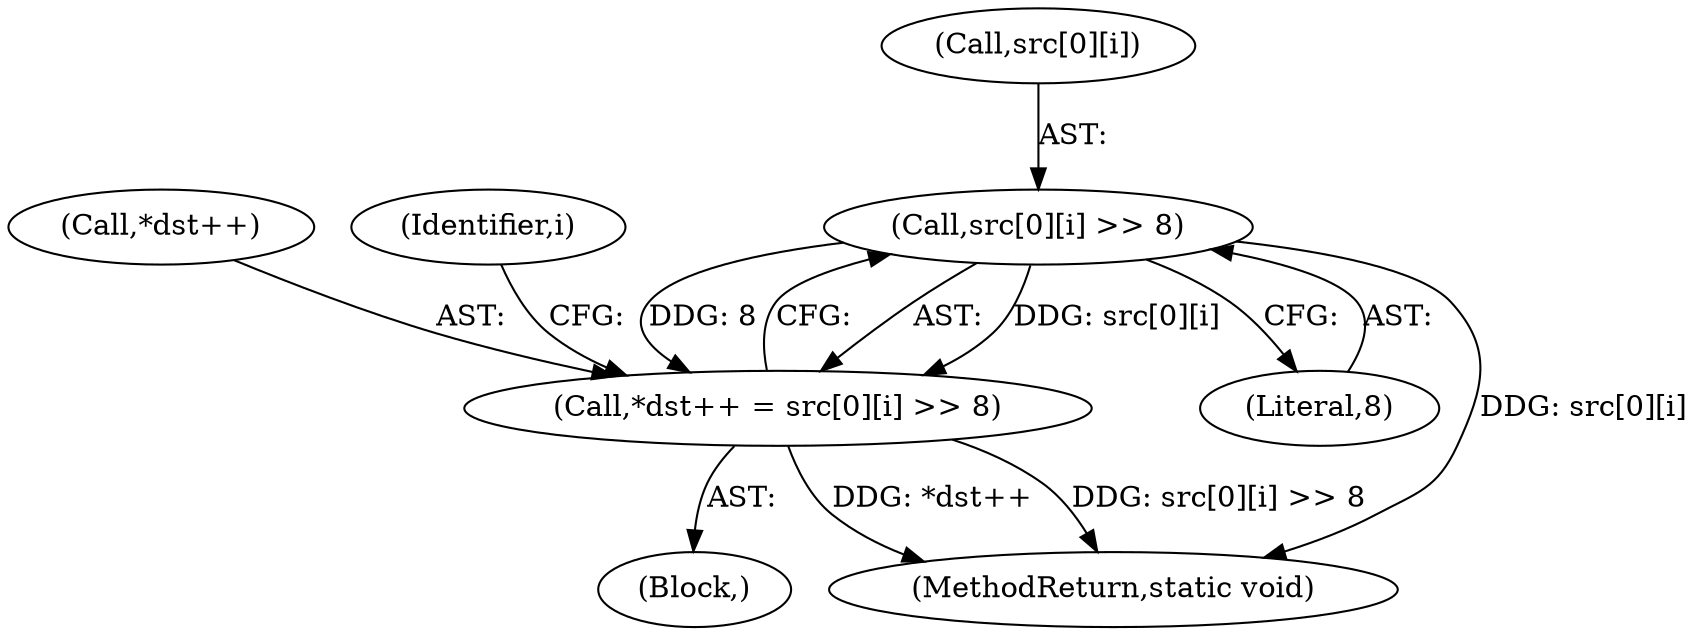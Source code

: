 digraph "0_Android_acc192347665943ca674acf117e4f74a88436922_1@array" {
"1000122" [label="(Call,src[0][i] >> 8)"];
"1000118" [label="(Call,*dst++ = src[0][i] >> 8)"];
"1000118" [label="(Call,*dst++ = src[0][i] >> 8)"];
"1000123" [label="(Call,src[0][i])"];
"1000119" [label="(Call,*dst++)"];
"1000128" [label="(Literal,8)"];
"1000122" [label="(Call,src[0][i] >> 8)"];
"1000129" [label="(MethodReturn,static void)"];
"1000116" [label="(Identifier,i)"];
"1000117" [label="(Block,)"];
"1000122" -> "1000118"  [label="AST: "];
"1000122" -> "1000128"  [label="CFG: "];
"1000123" -> "1000122"  [label="AST: "];
"1000128" -> "1000122"  [label="AST: "];
"1000118" -> "1000122"  [label="CFG: "];
"1000122" -> "1000129"  [label="DDG: src[0][i]"];
"1000122" -> "1000118"  [label="DDG: src[0][i]"];
"1000122" -> "1000118"  [label="DDG: 8"];
"1000118" -> "1000117"  [label="AST: "];
"1000119" -> "1000118"  [label="AST: "];
"1000116" -> "1000118"  [label="CFG: "];
"1000118" -> "1000129"  [label="DDG: src[0][i] >> 8"];
"1000118" -> "1000129"  [label="DDG: *dst++"];
}
